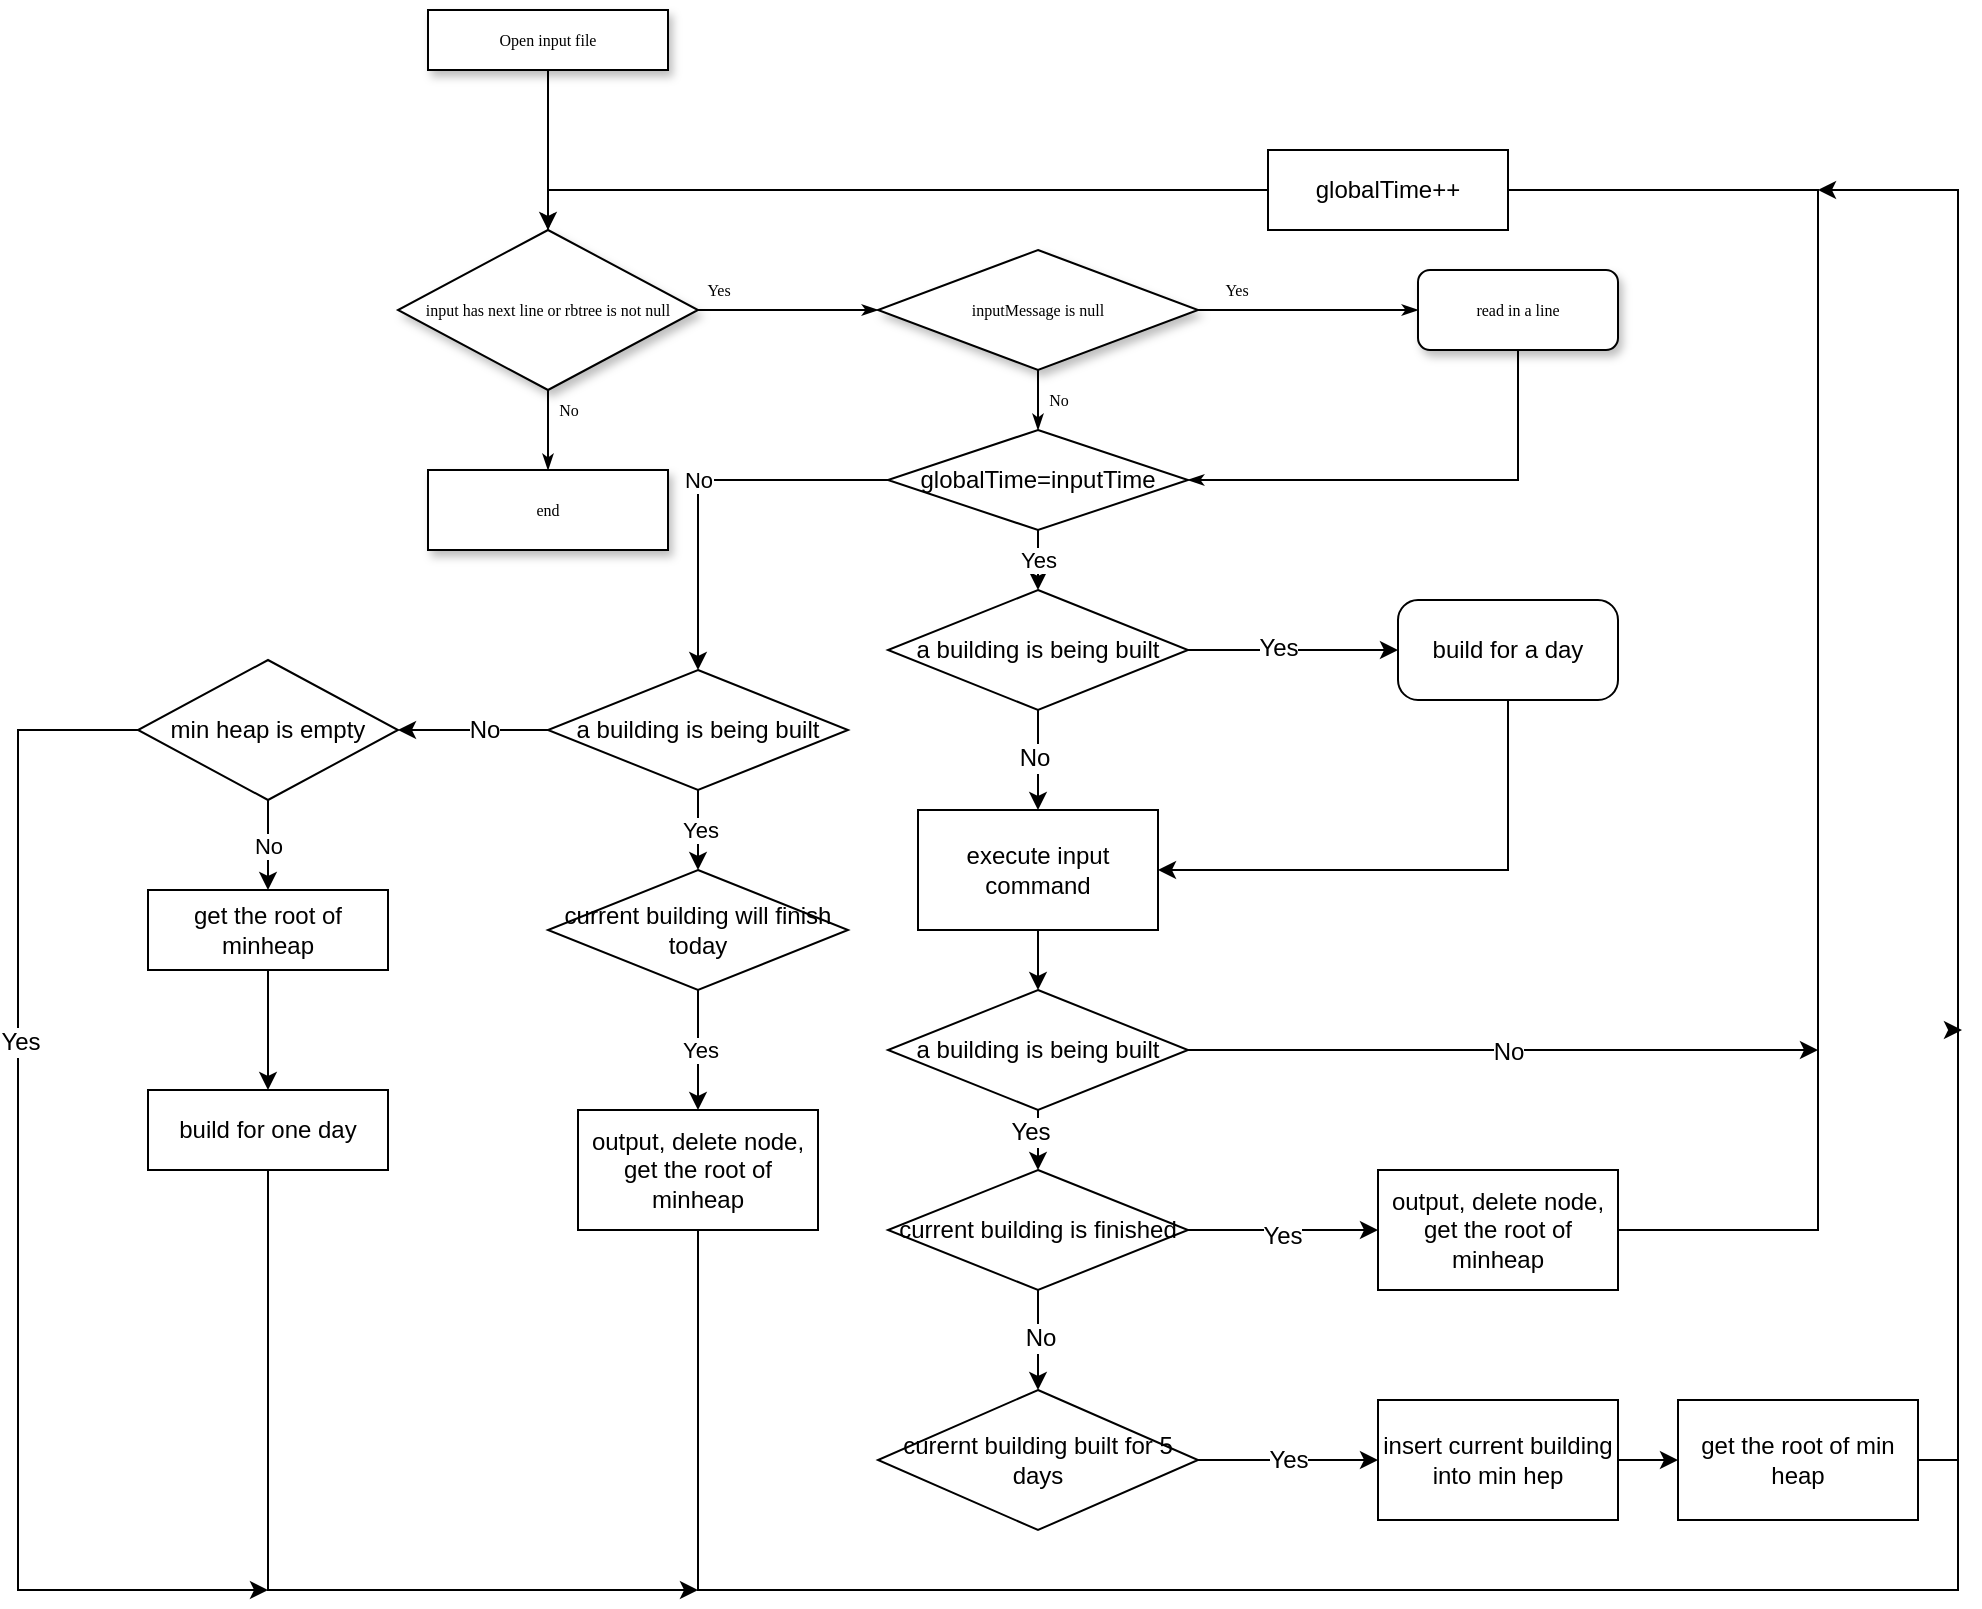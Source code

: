 <mxfile version="12.3.1" type="github" pages="1">
  <diagram name="Page-1" id="edf60f1a-56cd-e834-aa8a-f176f3a09ee4">
    <mxGraphModel dx="2046" dy="554" grid="1" gridSize="10" guides="1" tooltips="1" connect="1" arrows="1" fold="1" page="1" pageScale="1" pageWidth="1100" pageHeight="850" background="#ffffff" math="0" shadow="0">
      <root>
        <mxCell id="0"/>
        <mxCell id="1" parent="0"/>
        <mxCell id="60e70716793133e9-32" style="edgeStyle=orthogonalEdgeStyle;rounded=0;html=1;labelBackgroundColor=none;startSize=5;endArrow=classicThin;endFill=1;endSize=5;jettySize=auto;orthogonalLoop=1;strokeWidth=1;fontFamily=Verdana;fontSize=8" parent="1" source="60e70716793133e9-4" target="60e70716793133e9-5" edge="1">
          <mxGeometry relative="1" as="geometry"/>
        </mxCell>
        <mxCell id="60e70716793133e9-4" value="Open input file" style="rounded=0;whiteSpace=wrap;html=1;shadow=1;labelBackgroundColor=none;strokeWidth=1;fontFamily=Verdana;fontSize=8;align=center;" parent="1" vertex="1">
          <mxGeometry x="165" y="90" width="120" height="30" as="geometry"/>
        </mxCell>
        <mxCell id="60e70716793133e9-33" value="Yes" style="edgeStyle=orthogonalEdgeStyle;rounded=0;html=1;labelBackgroundColor=none;startSize=5;endArrow=classicThin;endFill=1;endSize=5;jettySize=auto;orthogonalLoop=1;strokeWidth=1;fontFamily=Verdana;fontSize=8" parent="1" source="60e70716793133e9-5" target="60e70716793133e9-7" edge="1">
          <mxGeometry x="-0.778" y="10" relative="1" as="geometry">
            <mxPoint as="offset"/>
          </mxGeometry>
        </mxCell>
        <mxCell id="60e70716793133e9-37" value="No" style="edgeStyle=orthogonalEdgeStyle;rounded=0;html=1;labelBackgroundColor=none;startSize=5;endArrow=classicThin;endFill=1;endSize=5;jettySize=auto;orthogonalLoop=1;strokeWidth=1;fontFamily=Verdana;fontSize=8" parent="1" source="60e70716793133e9-5" target="60e70716793133e9-9" edge="1">
          <mxGeometry x="-0.5" y="10" relative="1" as="geometry">
            <mxPoint as="offset"/>
          </mxGeometry>
        </mxCell>
        <mxCell id="60e70716793133e9-5" value="input has next line or rbtree is not null" style="rhombus;whiteSpace=wrap;html=1;rounded=0;shadow=1;labelBackgroundColor=none;strokeWidth=1;fontFamily=Verdana;fontSize=8;align=center;" parent="1" vertex="1">
          <mxGeometry x="150" y="200" width="150" height="80" as="geometry"/>
        </mxCell>
        <mxCell id="60e70716793133e9-34" value="Yes" style="edgeStyle=orthogonalEdgeStyle;rounded=0;html=1;labelBackgroundColor=none;startSize=5;endArrow=classicThin;endFill=1;endSize=5;jettySize=auto;orthogonalLoop=1;strokeWidth=1;fontFamily=Verdana;fontSize=8" parent="1" source="60e70716793133e9-7" target="60e70716793133e9-8" edge="1">
          <mxGeometry x="-0.667" y="10" relative="1" as="geometry">
            <mxPoint as="offset"/>
          </mxGeometry>
        </mxCell>
        <mxCell id="60e70716793133e9-35" value="No" style="edgeStyle=orthogonalEdgeStyle;rounded=0;html=1;labelBackgroundColor=none;startSize=5;endArrow=classicThin;endFill=1;endSize=5;jettySize=auto;orthogonalLoop=1;strokeWidth=1;fontFamily=Verdana;fontSize=8;entryX=0.5;entryY=0;entryDx=0;entryDy=0;" parent="1" source="60e70716793133e9-7" target="sSRe9pO5_o0T26NJTr9f-2" edge="1">
          <mxGeometry y="-10" relative="1" as="geometry">
            <mxPoint x="470" y="310" as="targetPoint"/>
            <Array as="points"/>
            <mxPoint as="offset"/>
          </mxGeometry>
        </mxCell>
        <mxCell id="60e70716793133e9-7" value="inputMessage is null" style="rhombus;whiteSpace=wrap;html=1;rounded=0;shadow=1;labelBackgroundColor=none;strokeWidth=1;fontFamily=Verdana;fontSize=8;align=center;" parent="1" vertex="1">
          <mxGeometry x="390" y="210" width="160" height="60" as="geometry"/>
        </mxCell>
        <mxCell id="60e70716793133e9-36" style="edgeStyle=orthogonalEdgeStyle;rounded=0;html=1;labelBackgroundColor=none;startSize=5;endArrow=classicThin;endFill=1;endSize=5;jettySize=auto;orthogonalLoop=1;strokeWidth=1;fontFamily=Verdana;fontSize=8;exitX=0.5;exitY=1;exitDx=0;exitDy=0;entryX=1;entryY=0.5;entryDx=0;entryDy=0;" parent="1" source="60e70716793133e9-8" target="sSRe9pO5_o0T26NJTr9f-2" edge="1">
          <mxGeometry relative="1" as="geometry">
            <Array as="points">
              <mxPoint x="710" y="325"/>
            </Array>
            <mxPoint x="530" y="330" as="targetPoint"/>
          </mxGeometry>
        </mxCell>
        <mxCell id="60e70716793133e9-8" value="read in a line" style="rounded=1;whiteSpace=wrap;html=1;shadow=1;labelBackgroundColor=none;strokeWidth=1;fontFamily=Verdana;fontSize=8;align=center;" parent="1" vertex="1">
          <mxGeometry x="660" y="220" width="100" height="40" as="geometry"/>
        </mxCell>
        <mxCell id="60e70716793133e9-9" value="end" style="whiteSpace=wrap;html=1;rounded=0;shadow=1;labelBackgroundColor=none;strokeWidth=1;fontFamily=Verdana;fontSize=8;align=center;" parent="1" vertex="1">
          <mxGeometry x="165" y="320" width="120" height="40" as="geometry"/>
        </mxCell>
        <mxCell id="60e70716793133e9-51" value="Yes" style="edgeStyle=orthogonalEdgeStyle;rounded=0;html=1;labelBackgroundColor=none;startSize=5;endArrow=classicThin;endFill=1;endSize=5;jettySize=auto;orthogonalLoop=1;strokeWidth=1;fontFamily=Verdana;fontSize=8" parent="1" source="60e70716793133e9-21" edge="1">
          <mxGeometry x="-0.692" y="-20" relative="1" as="geometry">
            <Array as="points">
              <mxPoint y="980.0"/>
              <mxPoint y="780"/>
            </Array>
            <mxPoint as="offset"/>
            <mxPoint x="30" y="780" as="targetPoint"/>
          </mxGeometry>
        </mxCell>
        <mxCell id="sSRe9pO5_o0T26NJTr9f-37" value="No" style="edgeStyle=orthogonalEdgeStyle;rounded=0;orthogonalLoop=1;jettySize=auto;html=1;exitX=0;exitY=0.5;exitDx=0;exitDy=0;" edge="1" parent="1" source="sSRe9pO5_o0T26NJTr9f-2" target="sSRe9pO5_o0T26NJTr9f-39">
          <mxGeometry relative="1" as="geometry">
            <mxPoint x="300" y="420" as="targetPoint"/>
          </mxGeometry>
        </mxCell>
        <mxCell id="sSRe9pO5_o0T26NJTr9f-61" value="Yes" style="edgeStyle=orthogonalEdgeStyle;rounded=0;orthogonalLoop=1;jettySize=auto;html=1;entryX=0.5;entryY=0;entryDx=0;entryDy=0;" edge="1" parent="1" source="sSRe9pO5_o0T26NJTr9f-2" target="sSRe9pO5_o0T26NJTr9f-3">
          <mxGeometry relative="1" as="geometry"/>
        </mxCell>
        <mxCell id="sSRe9pO5_o0T26NJTr9f-2" value="globalTime=inputTime" style="rhombus;whiteSpace=wrap;html=1;" vertex="1" parent="1">
          <mxGeometry x="395" y="300" width="150" height="50" as="geometry"/>
        </mxCell>
        <mxCell id="sSRe9pO5_o0T26NJTr9f-5" style="edgeStyle=orthogonalEdgeStyle;rounded=0;orthogonalLoop=1;jettySize=auto;html=1;exitX=1;exitY=0.5;exitDx=0;exitDy=0;" edge="1" parent="1" source="sSRe9pO5_o0T26NJTr9f-3" target="sSRe9pO5_o0T26NJTr9f-6">
          <mxGeometry relative="1" as="geometry">
            <mxPoint x="680" y="410" as="targetPoint"/>
          </mxGeometry>
        </mxCell>
        <mxCell id="sSRe9pO5_o0T26NJTr9f-7" value="Yes" style="text;html=1;align=center;verticalAlign=middle;resizable=0;points=[];;labelBackgroundColor=#ffffff;" vertex="1" connectable="0" parent="sSRe9pO5_o0T26NJTr9f-5">
          <mxGeometry x="-0.143" y="1" relative="1" as="geometry">
            <mxPoint as="offset"/>
          </mxGeometry>
        </mxCell>
        <mxCell id="sSRe9pO5_o0T26NJTr9f-8" style="edgeStyle=orthogonalEdgeStyle;rounded=0;orthogonalLoop=1;jettySize=auto;html=1;exitX=0.5;exitY=1;exitDx=0;exitDy=0;" edge="1" parent="1" source="sSRe9pO5_o0T26NJTr9f-3" target="sSRe9pO5_o0T26NJTr9f-12">
          <mxGeometry relative="1" as="geometry">
            <mxPoint x="470" y="520" as="targetPoint"/>
          </mxGeometry>
        </mxCell>
        <mxCell id="sSRe9pO5_o0T26NJTr9f-9" value="No" style="text;html=1;align=center;verticalAlign=middle;resizable=0;points=[];;labelBackgroundColor=#ffffff;" vertex="1" connectable="0" parent="sSRe9pO5_o0T26NJTr9f-8">
          <mxGeometry x="-0.057" y="-2" relative="1" as="geometry">
            <mxPoint as="offset"/>
          </mxGeometry>
        </mxCell>
        <mxCell id="sSRe9pO5_o0T26NJTr9f-3" value="a building is being built" style="rhombus;whiteSpace=wrap;html=1;" vertex="1" parent="1">
          <mxGeometry x="395" y="380" width="150" height="60" as="geometry"/>
        </mxCell>
        <mxCell id="sSRe9pO5_o0T26NJTr9f-13" style="edgeStyle=orthogonalEdgeStyle;rounded=0;orthogonalLoop=1;jettySize=auto;html=1;exitX=0.5;exitY=1;exitDx=0;exitDy=0;entryX=1;entryY=0.5;entryDx=0;entryDy=0;" edge="1" parent="1" source="sSRe9pO5_o0T26NJTr9f-6" target="sSRe9pO5_o0T26NJTr9f-12">
          <mxGeometry relative="1" as="geometry"/>
        </mxCell>
        <mxCell id="sSRe9pO5_o0T26NJTr9f-6" value="build for a day" style="rounded=1;whiteSpace=wrap;html=1;arcSize=20;" vertex="1" parent="1">
          <mxGeometry x="650" y="385" width="110" height="50" as="geometry"/>
        </mxCell>
        <mxCell id="sSRe9pO5_o0T26NJTr9f-14" style="edgeStyle=orthogonalEdgeStyle;rounded=0;orthogonalLoop=1;jettySize=auto;html=1;exitX=0.5;exitY=1;exitDx=0;exitDy=0;entryX=0.5;entryY=0;entryDx=0;entryDy=0;" edge="1" parent="1" source="sSRe9pO5_o0T26NJTr9f-12" target="sSRe9pO5_o0T26NJTr9f-31">
          <mxGeometry relative="1" as="geometry">
            <mxPoint x="470" y="600" as="targetPoint"/>
          </mxGeometry>
        </mxCell>
        <mxCell id="sSRe9pO5_o0T26NJTr9f-12" value="execute input command" style="rounded=0;whiteSpace=wrap;html=1;" vertex="1" parent="1">
          <mxGeometry x="410" y="490" width="120" height="60" as="geometry"/>
        </mxCell>
        <mxCell id="sSRe9pO5_o0T26NJTr9f-18" style="edgeStyle=orthogonalEdgeStyle;rounded=0;orthogonalLoop=1;jettySize=auto;html=1;" edge="1" parent="1" source="sSRe9pO5_o0T26NJTr9f-15" target="sSRe9pO5_o0T26NJTr9f-19">
          <mxGeometry relative="1" as="geometry">
            <mxPoint x="700" y="700" as="targetPoint"/>
          </mxGeometry>
        </mxCell>
        <mxCell id="sSRe9pO5_o0T26NJTr9f-20" value="Yes" style="text;html=1;align=center;verticalAlign=middle;resizable=0;points=[];;labelBackgroundColor=#ffffff;" vertex="1" connectable="0" parent="sSRe9pO5_o0T26NJTr9f-18">
          <mxGeometry x="-0.011" y="-3" relative="1" as="geometry">
            <mxPoint as="offset"/>
          </mxGeometry>
        </mxCell>
        <mxCell id="sSRe9pO5_o0T26NJTr9f-21" style="edgeStyle=orthogonalEdgeStyle;rounded=0;orthogonalLoop=1;jettySize=auto;html=1;exitX=0.5;exitY=1;exitDx=0;exitDy=0;" edge="1" parent="1" source="sSRe9pO5_o0T26NJTr9f-15" target="sSRe9pO5_o0T26NJTr9f-22">
          <mxGeometry relative="1" as="geometry">
            <mxPoint x="470" y="780" as="targetPoint"/>
          </mxGeometry>
        </mxCell>
        <mxCell id="sSRe9pO5_o0T26NJTr9f-24" value="No" style="text;html=1;align=center;verticalAlign=middle;resizable=0;points=[];;labelBackgroundColor=#ffffff;" vertex="1" connectable="0" parent="sSRe9pO5_o0T26NJTr9f-21">
          <mxGeometry x="-0.04" y="1" relative="1" as="geometry">
            <mxPoint as="offset"/>
          </mxGeometry>
        </mxCell>
        <mxCell id="sSRe9pO5_o0T26NJTr9f-15" value="current building is finished" style="rhombus;whiteSpace=wrap;html=1;" vertex="1" parent="1">
          <mxGeometry x="395" y="670" width="150" height="60" as="geometry"/>
        </mxCell>
        <mxCell id="sSRe9pO5_o0T26NJTr9f-25" style="edgeStyle=orthogonalEdgeStyle;rounded=0;orthogonalLoop=1;jettySize=auto;html=1;entryX=0.5;entryY=0;entryDx=0;entryDy=0;exitX=1;exitY=0.5;exitDx=0;exitDy=0;" edge="1" parent="1" source="sSRe9pO5_o0T26NJTr9f-19" target="60e70716793133e9-5">
          <mxGeometry relative="1" as="geometry">
            <Array as="points">
              <mxPoint x="860" y="700"/>
              <mxPoint x="860" y="180"/>
              <mxPoint x="225" y="180"/>
            </Array>
          </mxGeometry>
        </mxCell>
        <mxCell id="sSRe9pO5_o0T26NJTr9f-19" value="output, delete node, get the root of minheap" style="rounded=0;whiteSpace=wrap;html=1;" vertex="1" parent="1">
          <mxGeometry x="640" y="670" width="120" height="60" as="geometry"/>
        </mxCell>
        <mxCell id="sSRe9pO5_o0T26NJTr9f-26" style="edgeStyle=orthogonalEdgeStyle;rounded=0;orthogonalLoop=1;jettySize=auto;html=1;exitX=1;exitY=0.5;exitDx=0;exitDy=0;" edge="1" parent="1" source="sSRe9pO5_o0T26NJTr9f-22" target="sSRe9pO5_o0T26NJTr9f-27">
          <mxGeometry relative="1" as="geometry">
            <mxPoint x="670" y="815" as="targetPoint"/>
          </mxGeometry>
        </mxCell>
        <mxCell id="sSRe9pO5_o0T26NJTr9f-28" value="Yes" style="text;html=1;align=center;verticalAlign=middle;resizable=0;points=[];;labelBackgroundColor=#ffffff;" vertex="1" connectable="0" parent="sSRe9pO5_o0T26NJTr9f-26">
          <mxGeometry x="-0.633" y="1" relative="1" as="geometry">
            <mxPoint x="28" y="1" as="offset"/>
          </mxGeometry>
        </mxCell>
        <mxCell id="sSRe9pO5_o0T26NJTr9f-22" value="curernt building built for 5 days" style="rhombus;whiteSpace=wrap;html=1;" vertex="1" parent="1">
          <mxGeometry x="390" y="780" width="160" height="70" as="geometry"/>
        </mxCell>
        <mxCell id="sSRe9pO5_o0T26NJTr9f-29" style="edgeStyle=orthogonalEdgeStyle;rounded=0;orthogonalLoop=1;jettySize=auto;html=1;exitX=1;exitY=0.5;exitDx=0;exitDy=0;" edge="1" parent="1" source="sSRe9pO5_o0T26NJTr9f-27" target="sSRe9pO5_o0T26NJTr9f-30">
          <mxGeometry relative="1" as="geometry">
            <mxPoint x="850" y="815" as="targetPoint"/>
          </mxGeometry>
        </mxCell>
        <mxCell id="sSRe9pO5_o0T26NJTr9f-27" value="insert current building into min hep&lt;br&gt;" style="rounded=0;whiteSpace=wrap;html=1;" vertex="1" parent="1">
          <mxGeometry x="640" y="785" width="120" height="60" as="geometry"/>
        </mxCell>
        <mxCell id="sSRe9pO5_o0T26NJTr9f-36" style="edgeStyle=orthogonalEdgeStyle;rounded=0;orthogonalLoop=1;jettySize=auto;html=1;exitX=1;exitY=0.5;exitDx=0;exitDy=0;" edge="1" parent="1" source="sSRe9pO5_o0T26NJTr9f-30">
          <mxGeometry relative="1" as="geometry">
            <mxPoint x="860" y="180" as="targetPoint"/>
            <Array as="points">
              <mxPoint x="930" y="815"/>
              <mxPoint x="930" y="180"/>
            </Array>
          </mxGeometry>
        </mxCell>
        <mxCell id="sSRe9pO5_o0T26NJTr9f-30" value="get the root of min heap" style="rounded=0;whiteSpace=wrap;html=1;" vertex="1" parent="1">
          <mxGeometry x="790" y="785" width="120" height="60" as="geometry"/>
        </mxCell>
        <mxCell id="sSRe9pO5_o0T26NJTr9f-32" style="edgeStyle=orthogonalEdgeStyle;rounded=0;orthogonalLoop=1;jettySize=auto;html=1;entryX=0.5;entryY=0;entryDx=0;entryDy=0;" edge="1" parent="1" source="sSRe9pO5_o0T26NJTr9f-31" target="sSRe9pO5_o0T26NJTr9f-15">
          <mxGeometry relative="1" as="geometry"/>
        </mxCell>
        <mxCell id="sSRe9pO5_o0T26NJTr9f-33" value="Yes" style="text;html=1;align=center;verticalAlign=middle;resizable=0;points=[];;labelBackgroundColor=#ffffff;" vertex="1" connectable="0" parent="sSRe9pO5_o0T26NJTr9f-32">
          <mxGeometry x="0.24" y="-4" relative="1" as="geometry">
            <mxPoint as="offset"/>
          </mxGeometry>
        </mxCell>
        <mxCell id="sSRe9pO5_o0T26NJTr9f-34" style="edgeStyle=orthogonalEdgeStyle;rounded=0;orthogonalLoop=1;jettySize=auto;html=1;" edge="1" parent="1" source="sSRe9pO5_o0T26NJTr9f-31">
          <mxGeometry relative="1" as="geometry">
            <mxPoint x="860" y="610" as="targetPoint"/>
          </mxGeometry>
        </mxCell>
        <mxCell id="sSRe9pO5_o0T26NJTr9f-35" value="No" style="text;html=1;align=center;verticalAlign=middle;resizable=0;points=[];;labelBackgroundColor=#ffffff;" vertex="1" connectable="0" parent="sSRe9pO5_o0T26NJTr9f-34">
          <mxGeometry x="0.168" y="-3" relative="1" as="geometry">
            <mxPoint x="-24" y="-3" as="offset"/>
          </mxGeometry>
        </mxCell>
        <mxCell id="sSRe9pO5_o0T26NJTr9f-31" value="a building is being built" style="rhombus;whiteSpace=wrap;html=1;" vertex="1" parent="1">
          <mxGeometry x="395" y="580" width="150" height="60" as="geometry"/>
        </mxCell>
        <mxCell id="sSRe9pO5_o0T26NJTr9f-40" value="Yes" style="edgeStyle=orthogonalEdgeStyle;rounded=0;orthogonalLoop=1;jettySize=auto;html=1;" edge="1" parent="1" source="sSRe9pO5_o0T26NJTr9f-39">
          <mxGeometry relative="1" as="geometry">
            <mxPoint x="300" y="520" as="targetPoint"/>
          </mxGeometry>
        </mxCell>
        <mxCell id="sSRe9pO5_o0T26NJTr9f-45" style="edgeStyle=orthogonalEdgeStyle;rounded=0;orthogonalLoop=1;jettySize=auto;html=1;exitX=0;exitY=0.5;exitDx=0;exitDy=0;" edge="1" parent="1" source="sSRe9pO5_o0T26NJTr9f-39" target="sSRe9pO5_o0T26NJTr9f-46">
          <mxGeometry relative="1" as="geometry">
            <mxPoint x="110" y="450" as="targetPoint"/>
          </mxGeometry>
        </mxCell>
        <mxCell id="sSRe9pO5_o0T26NJTr9f-58" value="No" style="text;html=1;align=center;verticalAlign=middle;resizable=0;points=[];;labelBackgroundColor=#ffffff;" vertex="1" connectable="0" parent="sSRe9pO5_o0T26NJTr9f-45">
          <mxGeometry x="-0.147" relative="1" as="geometry">
            <mxPoint as="offset"/>
          </mxGeometry>
        </mxCell>
        <mxCell id="sSRe9pO5_o0T26NJTr9f-39" value="a building is being built" style="rhombus;whiteSpace=wrap;html=1;" vertex="1" parent="1">
          <mxGeometry x="225" y="420" width="150" height="60" as="geometry"/>
        </mxCell>
        <mxCell id="sSRe9pO5_o0T26NJTr9f-42" value="Yes" style="edgeStyle=orthogonalEdgeStyle;rounded=0;orthogonalLoop=1;jettySize=auto;html=1;exitX=0.5;exitY=1;exitDx=0;exitDy=0;" edge="1" parent="1" source="sSRe9pO5_o0T26NJTr9f-41">
          <mxGeometry relative="1" as="geometry">
            <mxPoint x="300" y="640" as="targetPoint"/>
          </mxGeometry>
        </mxCell>
        <mxCell id="sSRe9pO5_o0T26NJTr9f-41" value="current building will finish today" style="rhombus;whiteSpace=wrap;html=1;" vertex="1" parent="1">
          <mxGeometry x="225" y="520" width="150" height="60" as="geometry"/>
        </mxCell>
        <mxCell id="sSRe9pO5_o0T26NJTr9f-44" style="edgeStyle=orthogonalEdgeStyle;rounded=0;orthogonalLoop=1;jettySize=auto;html=1;" edge="1" parent="1" source="sSRe9pO5_o0T26NJTr9f-43">
          <mxGeometry relative="1" as="geometry">
            <mxPoint x="932" y="600" as="targetPoint"/>
            <Array as="points">
              <mxPoint x="300" y="880"/>
              <mxPoint x="930" y="880"/>
              <mxPoint x="930" y="600"/>
            </Array>
          </mxGeometry>
        </mxCell>
        <mxCell id="sSRe9pO5_o0T26NJTr9f-43" value="output, delete node, get the root of minheap" style="rounded=0;whiteSpace=wrap;html=1;" vertex="1" parent="1">
          <mxGeometry x="240" y="640" width="120" height="60" as="geometry"/>
        </mxCell>
        <mxCell id="sSRe9pO5_o0T26NJTr9f-48" value="No" style="edgeStyle=orthogonalEdgeStyle;rounded=0;orthogonalLoop=1;jettySize=auto;html=1;" edge="1" parent="1" source="sSRe9pO5_o0T26NJTr9f-46" target="sSRe9pO5_o0T26NJTr9f-49">
          <mxGeometry relative="1" as="geometry">
            <mxPoint x="85" y="560" as="targetPoint"/>
          </mxGeometry>
        </mxCell>
        <mxCell id="sSRe9pO5_o0T26NJTr9f-53" style="edgeStyle=orthogonalEdgeStyle;rounded=0;orthogonalLoop=1;jettySize=auto;html=1;" edge="1" parent="1" source="sSRe9pO5_o0T26NJTr9f-46">
          <mxGeometry relative="1" as="geometry">
            <mxPoint x="85" y="880" as="targetPoint"/>
            <Array as="points">
              <mxPoint x="-40" y="450"/>
              <mxPoint x="-40" y="880"/>
            </Array>
          </mxGeometry>
        </mxCell>
        <mxCell id="sSRe9pO5_o0T26NJTr9f-54" value="Yes" style="text;html=1;align=center;verticalAlign=middle;resizable=0;points=[];;labelBackgroundColor=#ffffff;" vertex="1" connectable="0" parent="sSRe9pO5_o0T26NJTr9f-53">
          <mxGeometry x="-0.3" y="1" relative="1" as="geometry">
            <mxPoint as="offset"/>
          </mxGeometry>
        </mxCell>
        <mxCell id="sSRe9pO5_o0T26NJTr9f-46" value="min heap is empty" style="rhombus;whiteSpace=wrap;html=1;" vertex="1" parent="1">
          <mxGeometry x="20" y="415" width="130" height="70" as="geometry"/>
        </mxCell>
        <mxCell id="sSRe9pO5_o0T26NJTr9f-50" style="edgeStyle=orthogonalEdgeStyle;rounded=0;orthogonalLoop=1;jettySize=auto;html=1;" edge="1" parent="1" source="sSRe9pO5_o0T26NJTr9f-49" target="sSRe9pO5_o0T26NJTr9f-51">
          <mxGeometry relative="1" as="geometry">
            <mxPoint x="85" y="610" as="targetPoint"/>
          </mxGeometry>
        </mxCell>
        <mxCell id="sSRe9pO5_o0T26NJTr9f-49" value="get the root of minheap" style="rounded=0;whiteSpace=wrap;html=1;" vertex="1" parent="1">
          <mxGeometry x="25" y="530" width="120" height="40" as="geometry"/>
        </mxCell>
        <mxCell id="sSRe9pO5_o0T26NJTr9f-52" style="edgeStyle=orthogonalEdgeStyle;rounded=0;orthogonalLoop=1;jettySize=auto;html=1;" edge="1" parent="1" source="sSRe9pO5_o0T26NJTr9f-51">
          <mxGeometry relative="1" as="geometry">
            <mxPoint x="300" y="880" as="targetPoint"/>
            <Array as="points">
              <mxPoint x="85" y="880"/>
            </Array>
          </mxGeometry>
        </mxCell>
        <mxCell id="sSRe9pO5_o0T26NJTr9f-51" value="build for one day" style="rounded=0;whiteSpace=wrap;html=1;" vertex="1" parent="1">
          <mxGeometry x="25" y="630" width="120" height="40" as="geometry"/>
        </mxCell>
        <mxCell id="sSRe9pO5_o0T26NJTr9f-60" value="globalTime++" style="rounded=0;whiteSpace=wrap;html=1;" vertex="1" parent="1">
          <mxGeometry x="585" y="160" width="120" height="40" as="geometry"/>
        </mxCell>
      </root>
    </mxGraphModel>
  </diagram>
</mxfile>
